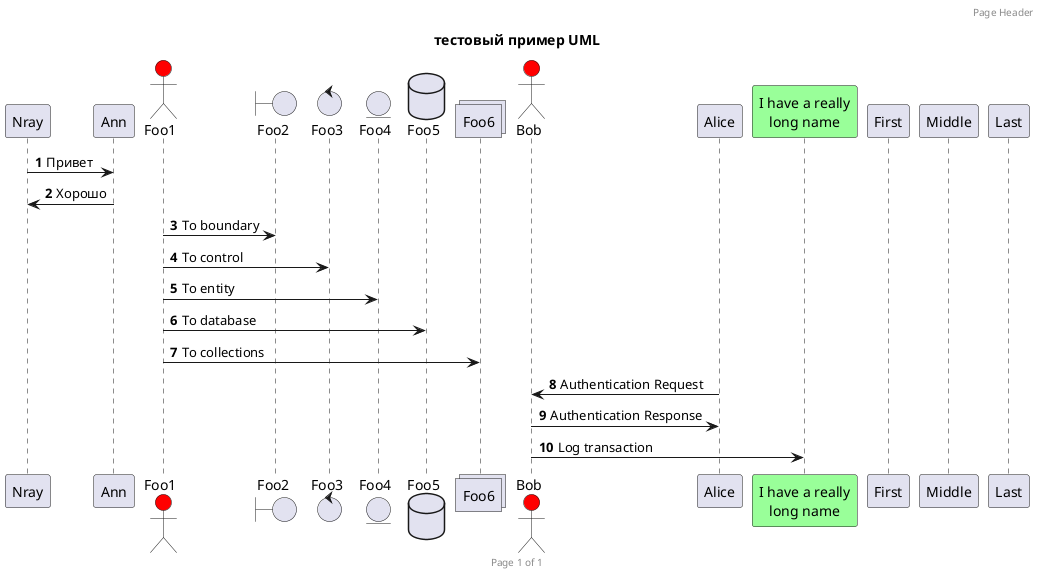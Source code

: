 [plantuml, apwp_0102]
@startuml test
autonumber

skinparam ResponseMessageBelowArrow true
header Page Header
footer Page %page% of %lastpage%
title тестовый пример UML


Nray -> Ann : Привет
Ann -> Nray : Хорошо

actor Foo1 #red
boundary Foo2
control Foo3
entity Foo4
database Foo5
collections Foo6
Foo1 -> Foo2 : To boundary
Foo1 -> Foo3 : To control
Foo1 -> Foo4 : To entity
Foo1 -> Foo5 : To database
Foo1 -> Foo6 : To collections


actor Bob #red
' The only difference between actor
'and participant is the drawing
participant Alice
participant "I have a really\nlong name" as L #99FF99
/' You can also declare:
participant L as "I have a really\nlong name" #99FF99
'/
Alice->Bob: Authentication Request
Bob->Alice: Authentication Response
Bob->L: Log transaction

participant Last order 30
participant Middle order 20
participant First order 10
@enduml

